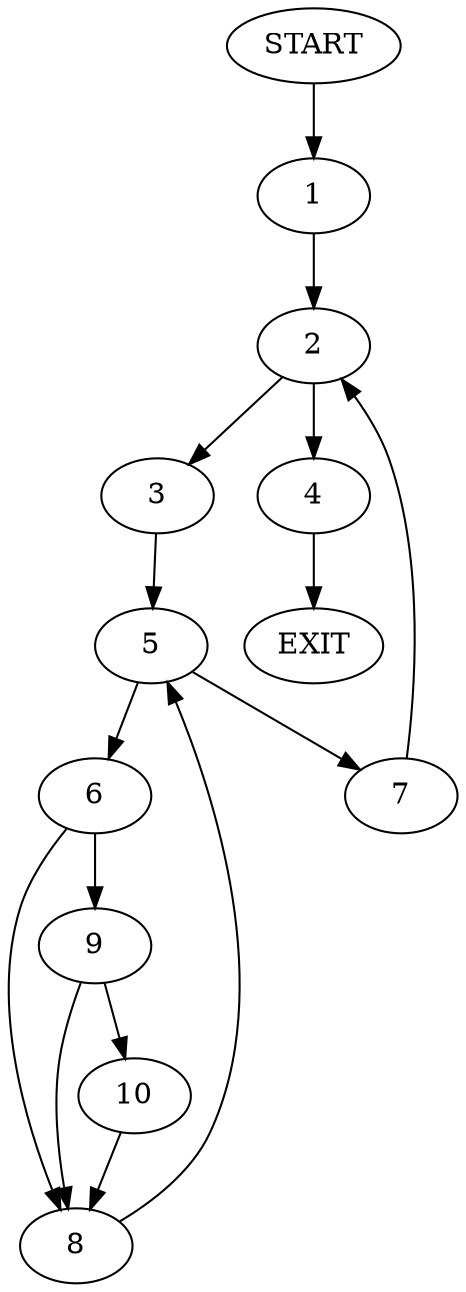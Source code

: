 digraph {
0 [label="START"]
11 [label="EXIT"]
0 -> 1
1 -> 2
2 -> 3
2 -> 4
4 -> 11
3 -> 5
5 -> 6
5 -> 7
7 -> 2
6 -> 8
6 -> 9
9 -> 8
9 -> 10
8 -> 5
10 -> 8
}
